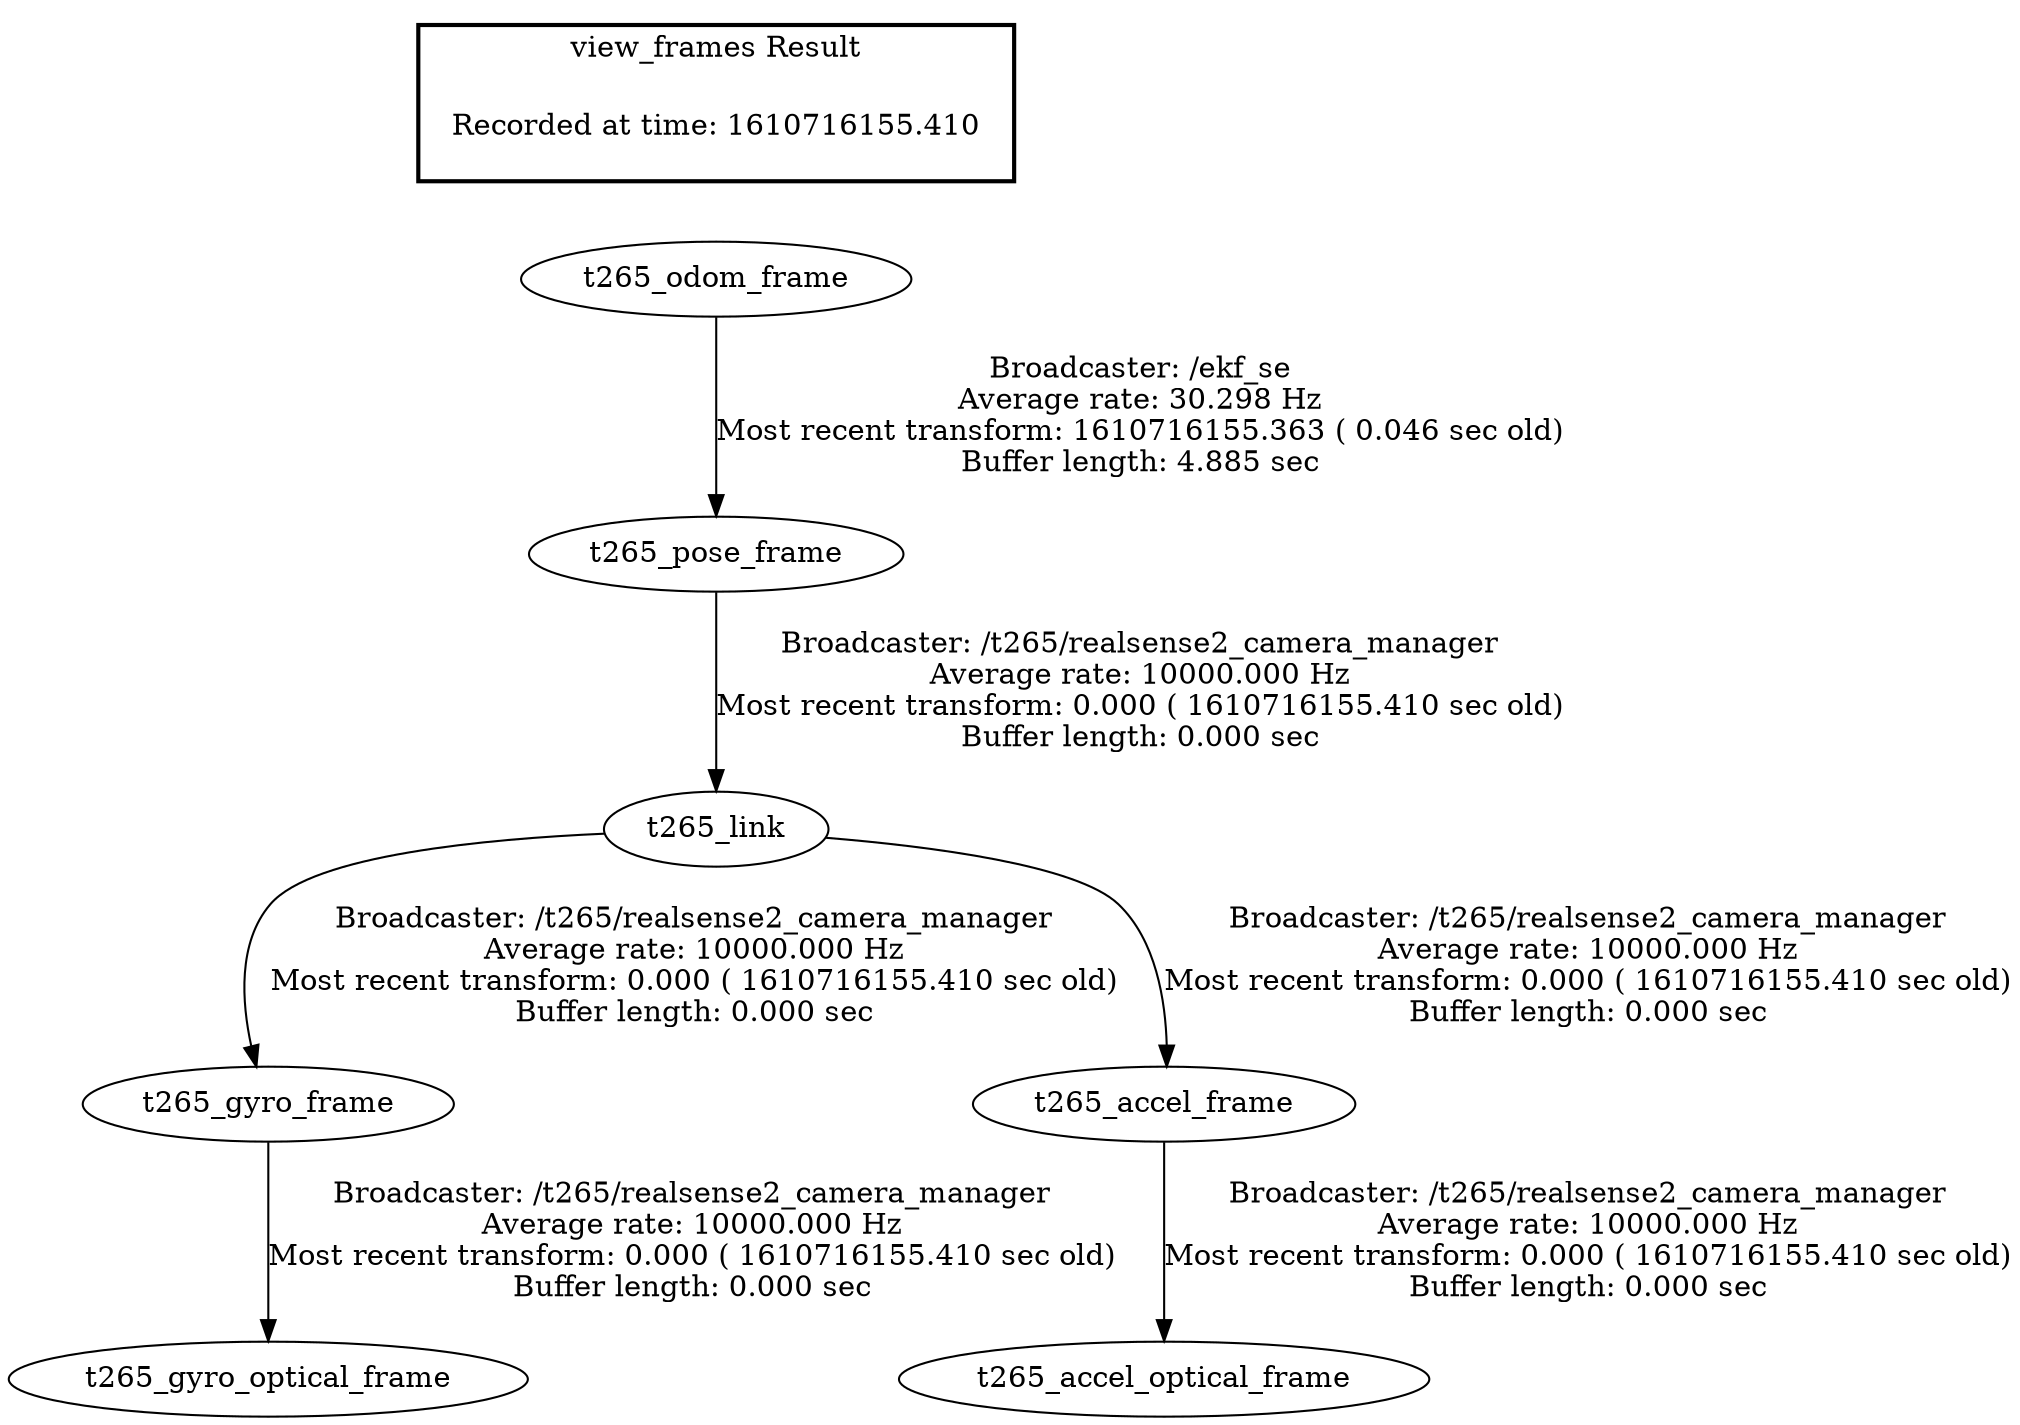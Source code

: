 digraph G {
"t265_link" -> "t265_gyro_frame"[label="Broadcaster: /t265/realsense2_camera_manager\nAverage rate: 10000.000 Hz\nMost recent transform: 0.000 ( 1610716155.410 sec old)\nBuffer length: 0.000 sec\n"];
"t265_pose_frame" -> "t265_link"[label="Broadcaster: /t265/realsense2_camera_manager\nAverage rate: 10000.000 Hz\nMost recent transform: 0.000 ( 1610716155.410 sec old)\nBuffer length: 0.000 sec\n"];
"t265_gyro_frame" -> "t265_gyro_optical_frame"[label="Broadcaster: /t265/realsense2_camera_manager\nAverage rate: 10000.000 Hz\nMost recent transform: 0.000 ( 1610716155.410 sec old)\nBuffer length: 0.000 sec\n"];
"t265_link" -> "t265_accel_frame"[label="Broadcaster: /t265/realsense2_camera_manager\nAverage rate: 10000.000 Hz\nMost recent transform: 0.000 ( 1610716155.410 sec old)\nBuffer length: 0.000 sec\n"];
"t265_accel_frame" -> "t265_accel_optical_frame"[label="Broadcaster: /t265/realsense2_camera_manager\nAverage rate: 10000.000 Hz\nMost recent transform: 0.000 ( 1610716155.410 sec old)\nBuffer length: 0.000 sec\n"];
"t265_odom_frame" -> "t265_pose_frame"[label="Broadcaster: /ekf_se\nAverage rate: 30.298 Hz\nMost recent transform: 1610716155.363 ( 0.046 sec old)\nBuffer length: 4.885 sec\n"];
edge [style=invis];
 subgraph cluster_legend { style=bold; color=black; label ="view_frames Result";
"Recorded at time: 1610716155.410"[ shape=plaintext ] ;
 }->"t265_odom_frame";
}